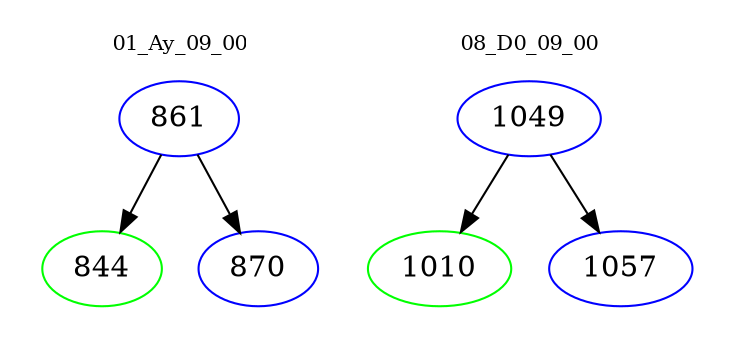 digraph{
subgraph cluster_0 {
color = white
label = "01_Ay_09_00";
fontsize=10;
T0_861 [label="861", color="blue"]
T0_861 -> T0_844 [color="black"]
T0_844 [label="844", color="green"]
T0_861 -> T0_870 [color="black"]
T0_870 [label="870", color="blue"]
}
subgraph cluster_1 {
color = white
label = "08_D0_09_00";
fontsize=10;
T1_1049 [label="1049", color="blue"]
T1_1049 -> T1_1010 [color="black"]
T1_1010 [label="1010", color="green"]
T1_1049 -> T1_1057 [color="black"]
T1_1057 [label="1057", color="blue"]
}
}
